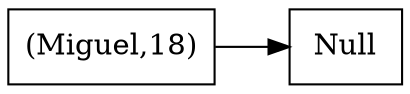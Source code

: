 digraph  Grafico {
node [shape = record];
rankdir=LR
0[label="(Miguel,18)"];
1[label="Null"];
0->1;
}